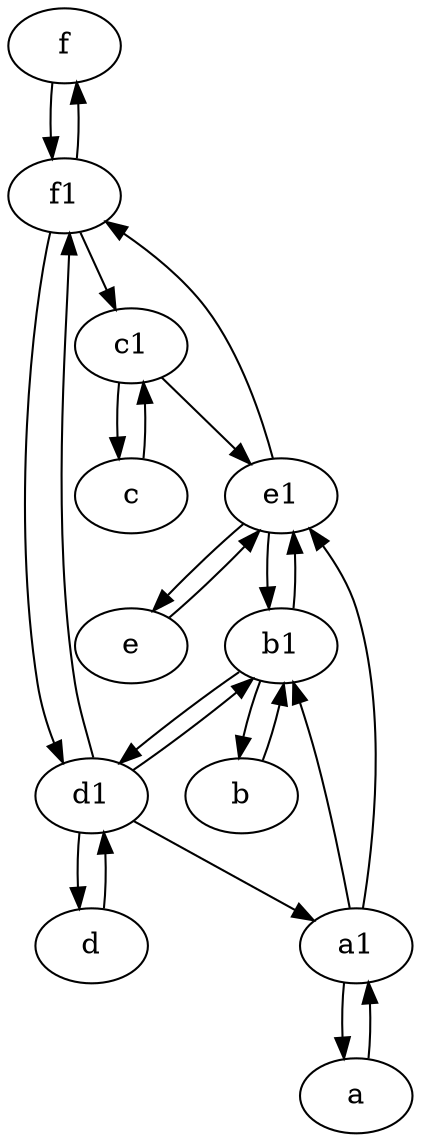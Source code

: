 digraph  {
	f [pos="15,45!"];
	f1;
	e [pos="30,50!"];
	b [pos="50,20!"];
	b1 [pos="45,20!"];
	a1 [pos="40,15!"];
	d [pos="20,30!"];
	d1 [pos="25,30!"];
	c [pos="20,10!"];
	e1 [pos="25,45!"];
	c1 [pos="30,15!"];
	a [pos="40,10!"];
	a1 -> b1;
	c1 -> c;
	f1 -> f;
	f1 -> d1;
	d1 -> d;
	d -> d1;
	a1 -> a;
	d1 -> b1;
	f1 -> c1;
	d1 -> a1;
	b1 -> d1;
	c1 -> e1;
	b -> b1;
	e1 -> e;
	b1 -> b;
	f -> f1;
	a1 -> e1;
	b1 -> e1;
	e1 -> f1;
	c -> c1;
	e -> e1;
	a -> a1;
	d1 -> f1;
	e1 -> b1;

	}